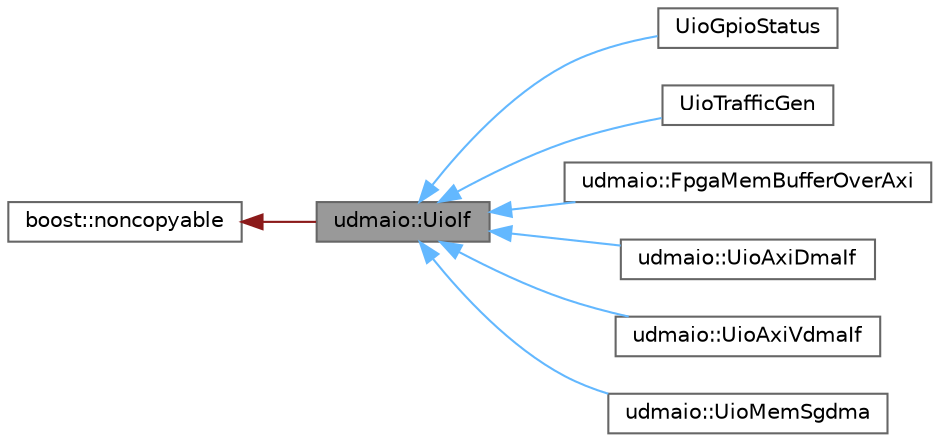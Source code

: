 digraph "udmaio::UioIf"
{
 // INTERACTIVE_SVG=YES
 // LATEX_PDF_SIZE
  bgcolor="transparent";
  edge [fontname=Helvetica,fontsize=10,labelfontname=Helvetica,labelfontsize=10];
  node [fontname=Helvetica,fontsize=10,shape=box,height=0.2,width=0.4];
  rankdir="LR";
  Node1 [label="udmaio::UioIf",height=0.2,width=0.4,color="gray40", fillcolor="grey60", style="filled", fontcolor="black",tooltip="Base class for UIO interfaces."];
  Node2 -> Node1 [dir="back",color="firebrick4",style="solid"];
  Node2 [label="boost::noncopyable",height=0.2,width=0.4,color="gray40", fillcolor="white", style="filled",tooltip=" "];
  Node1 -> Node3 [dir="back",color="steelblue1",style="solid"];
  Node3 [label="UioGpioStatus",height=0.2,width=0.4,color="gray40", fillcolor="white", style="filled",URL="$class_uio_gpio_status.html",tooltip="Interface to GPIO status port of the demo application."];
  Node1 -> Node4 [dir="back",color="steelblue1",style="solid"];
  Node4 [label="UioTrafficGen",height=0.2,width=0.4,color="gray40", fillcolor="white", style="filled",URL="$class_uio_traffic_gen.html",tooltip="Interface to LFSR core of the demo application."];
  Node1 -> Node5 [dir="back",color="steelblue1",style="solid"];
  Node5 [label="udmaio::FpgaMemBufferOverAxi",height=0.2,width=0.4,color="gray40", fillcolor="white", style="filled",URL="$classudmaio_1_1_fpga_mem_buffer_over_axi.html",tooltip="DMA data buffer accessed over AXI/UIO, described w/ explicit address & size."];
  Node1 -> Node6 [dir="back",color="steelblue1",style="solid"];
  Node6 [label="udmaio::UioAxiDmaIf",height=0.2,width=0.4,color="gray40", fillcolor="white", style="filled",URL="$classudmaio_1_1_uio_axi_dma_if.html",tooltip="Interface to AXI DMA Core."];
  Node1 -> Node7 [dir="back",color="steelblue1",style="solid"];
  Node7 [label="udmaio::UioAxiVdmaIf",height=0.2,width=0.4,color="gray40", fillcolor="white", style="filled",URL="$classudmaio_1_1_uio_axi_vdma_if.html",tooltip="Interface to AXI VDMA Core."];
  Node1 -> Node8 [dir="back",color="steelblue1",style="solid"];
  Node8 [label="udmaio::UioMemSgdma",height=0.2,width=0.4,color="gray40", fillcolor="white", style="filled",URL="$classudmaio_1_1_uio_mem_sgdma.html",tooltip="Interface to AXI DMA scatter-gather buffers & descriptors Uses a UioIf to access DMA descriptor memor..."];
}
